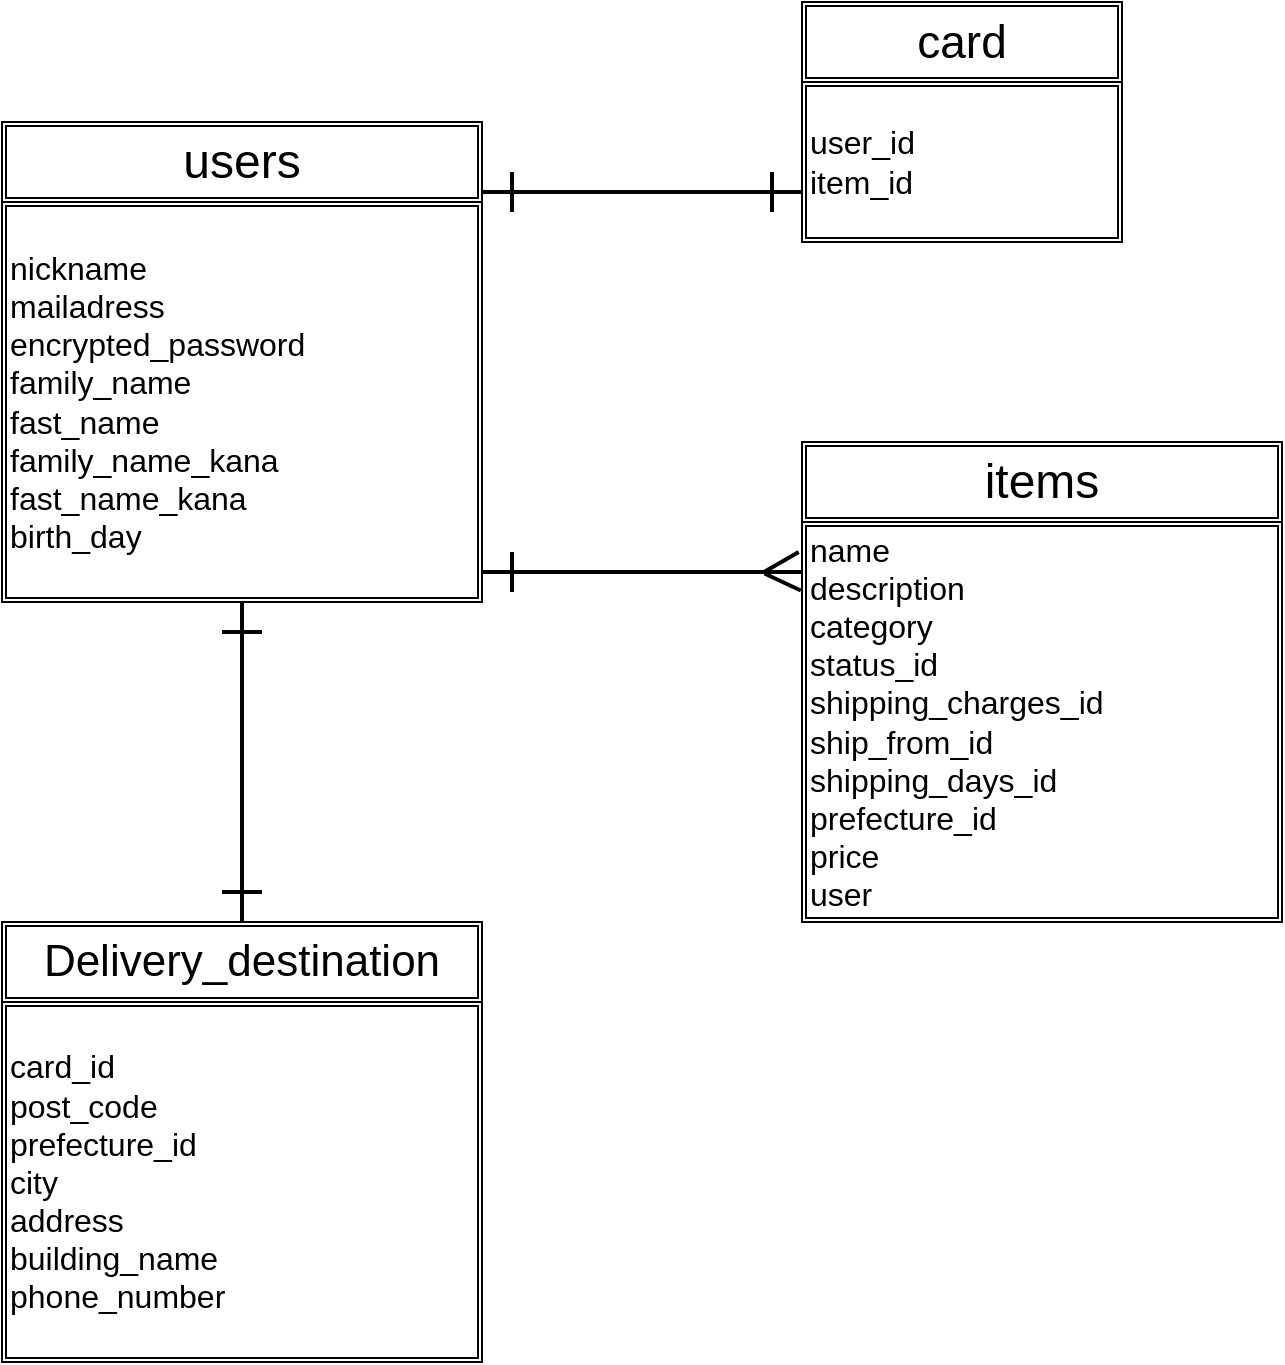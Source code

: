 <mxfile>
    <diagram id="HMc8AJj18UYXLox1AZ4u" name="ページ1">
        <mxGraphModel dx="753" dy="931" grid="1" gridSize="10" guides="1" tooltips="1" connect="1" arrows="1" fold="1" page="1" pageScale="1" pageWidth="1169" pageHeight="1654" background="none" math="0" shadow="0">
            <root>
                <mxCell id="0"/>
                <mxCell id="1" parent="0"/>
                <mxCell id="17" value="&lt;font style=&quot;font-size: 24px&quot;&gt;users&lt;/font&gt;" style="shape=ext;double=1;rounded=0;whiteSpace=wrap;html=1;" parent="1" vertex="1">
                    <mxGeometry x="80" y="80" width="240" height="40" as="geometry"/>
                </mxCell>
                <mxCell id="18" value="nickname&lt;br&gt;mailadress&lt;br&gt;encrypted_password&lt;br&gt;family_name&lt;br&gt;fast_name&lt;br&gt;family_name_kana&lt;br&gt;fast_name_kana&lt;br&gt;birth_day" style="shape=ext;double=1;rounded=0;whiteSpace=wrap;html=1;align=left;fontSize=16;" parent="1" vertex="1">
                    <mxGeometry x="80" y="120" width="240" height="200" as="geometry"/>
                </mxCell>
                <mxCell id="19" value="&lt;font style=&quot;font-size: 23px&quot;&gt;card&lt;/font&gt;" style="shape=ext;double=1;rounded=0;whiteSpace=wrap;html=1;fontSize=16;align=center;" parent="1" vertex="1">
                    <mxGeometry x="480" y="20" width="160" height="40" as="geometry"/>
                </mxCell>
                <mxCell id="20" style="edgeStyle=orthogonalEdgeStyle;rounded=0;orthogonalLoop=1;jettySize=auto;html=1;exitX=0.5;exitY=1;exitDx=0;exitDy=0;fontSize=16;" parent="1" source="19" target="19" edge="1">
                    <mxGeometry relative="1" as="geometry"/>
                </mxCell>
                <mxCell id="21" value="user_id&lt;br&gt;item_id" style="shape=ext;double=1;rounded=0;whiteSpace=wrap;html=1;fontSize=16;align=left;" parent="1" vertex="1">
                    <mxGeometry x="480" y="60" width="160" height="80" as="geometry"/>
                </mxCell>
                <mxCell id="22" value="&lt;font style=&quot;font-size: 22px&quot;&gt;Delivery_destination&lt;/font&gt;" style="shape=ext;double=1;rounded=0;whiteSpace=wrap;html=1;fontSize=16;align=center;" parent="1" vertex="1">
                    <mxGeometry x="80" y="480" width="240" height="40" as="geometry"/>
                </mxCell>
                <mxCell id="23" value="card_id&lt;br&gt;post_code&lt;br&gt;prefecture_id&lt;br&gt;city&lt;br&gt;address&lt;br&gt;building_name&lt;br&gt;phone_number" style="shape=ext;double=1;rounded=0;whiteSpace=wrap;html=1;fontSize=16;align=left;" parent="1" vertex="1">
                    <mxGeometry x="80" y="520" width="240" height="180" as="geometry"/>
                </mxCell>
                <mxCell id="24" value="items" style="shape=ext;double=1;rounded=0;whiteSpace=wrap;html=1;fontSize=24;align=center;" parent="1" vertex="1">
                    <mxGeometry x="480" y="240" width="240" height="40" as="geometry"/>
                </mxCell>
                <mxCell id="25" value="name&lt;br&gt;description&lt;br&gt;category&lt;br&gt;status_id&lt;br&gt;shipping_charges_id&lt;br&gt;ship_from_id&lt;br&gt;shipping_days_id&lt;br&gt;prefecture_id&lt;br&gt;price&lt;br&gt;user" style="shape=ext;double=1;rounded=0;whiteSpace=wrap;html=1;fontSize=16;align=left;" parent="1" vertex="1">
                    <mxGeometry x="480" y="280" width="240" height="200" as="geometry"/>
                </mxCell>
                <mxCell id="45" value="" style="line;strokeWidth=2;direction=south;html=1;rounded=0;fontSize=16;align=left;labelBackgroundColor=#FFFFFF;" parent="1" vertex="1">
                    <mxGeometry x="195" y="320" width="10" height="160" as="geometry"/>
                </mxCell>
                <mxCell id="47" value="" style="line;strokeWidth=2;html=1;rounded=0;fontSize=16;align=left;" parent="1" vertex="1">
                    <mxGeometry x="190" y="330" width="20" height="10" as="geometry"/>
                </mxCell>
                <mxCell id="48" value="" style="line;strokeWidth=2;html=1;rounded=0;fontSize=16;align=left;" parent="1" vertex="1">
                    <mxGeometry x="190" y="460" width="20" height="10" as="geometry"/>
                </mxCell>
                <mxCell id="52" value="" style="line;strokeWidth=2;html=1;rounded=0;fontSize=16;align=left;" parent="1" vertex="1">
                    <mxGeometry x="320" y="110" width="160" height="10" as="geometry"/>
                </mxCell>
                <mxCell id="53" value="" style="line;strokeWidth=2;direction=south;html=1;rounded=0;fontSize=16;align=left;" parent="1" vertex="1">
                    <mxGeometry x="330" y="105" width="10" height="20" as="geometry"/>
                </mxCell>
                <mxCell id="54" value="" style="line;strokeWidth=2;direction=south;html=1;rounded=0;fontSize=16;align=left;" parent="1" vertex="1">
                    <mxGeometry x="460" y="105" width="10" height="20" as="geometry"/>
                </mxCell>
                <mxCell id="57" value="" style="line;strokeWidth=2;html=1;rounded=0;fontSize=16;align=left;" parent="1" vertex="1">
                    <mxGeometry x="320" y="300" width="160" height="10" as="geometry"/>
                </mxCell>
                <mxCell id="58" value="" style="line;strokeWidth=2;direction=south;html=1;rounded=0;fontSize=16;align=left;" parent="1" vertex="1">
                    <mxGeometry x="330" y="295" width="10" height="20" as="geometry"/>
                </mxCell>
                <mxCell id="63" value="" style="line;strokeWidth=2;direction=south;html=1;rounded=0;fontSize=16;align=left;rotation=60;" parent="1" vertex="1">
                    <mxGeometry x="460" y="290" width="19.38" height="20" as="geometry"/>
                </mxCell>
                <mxCell id="64" value="" style="line;strokeWidth=2;direction=south;html=1;rounded=0;fontSize=16;align=left;rotation=115;" parent="1" vertex="1">
                    <mxGeometry x="460.62" y="300" width="19.38" height="20" as="geometry"/>
                </mxCell>
            </root>
        </mxGraphModel>
    </diagram>
</mxfile>